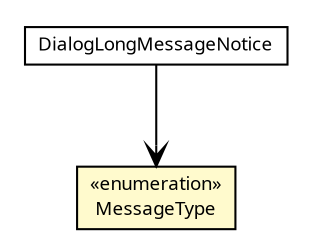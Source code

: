 #!/usr/local/bin/dot
#
# Class diagram 
# Generated by UMLGraph version R5_6 (http://www.umlgraph.org/)
#

digraph G {
	edge [fontname="Trebuchet MS",fontsize=10,labelfontname="Trebuchet MS",labelfontsize=10];
	node [fontname="Trebuchet MS",fontsize=10,shape=plaintext];
	nodesep=0.25;
	ranksep=0.5;
	// se.cambio.cds.openehr.view.dialogs.DialogLongMessageNotice
	c154468 [label=<<table title="se.cambio.cds.openehr.view.dialogs.DialogLongMessageNotice" border="0" cellborder="1" cellspacing="0" cellpadding="2" port="p" href="./DialogLongMessageNotice.html">
		<tr><td><table border="0" cellspacing="0" cellpadding="1">
<tr><td align="center" balign="center"><font face="Trebuchet MS"> DialogLongMessageNotice </font></td></tr>
		</table></td></tr>
		</table>>, URL="./DialogLongMessageNotice.html", fontname="Trebuchet MS", fontcolor="black", fontsize=9.0];
	// se.cambio.cds.openehr.view.dialogs.DialogLongMessageNotice.MessageType
	c154469 [label=<<table title="se.cambio.cds.openehr.view.dialogs.DialogLongMessageNotice.MessageType" border="0" cellborder="1" cellspacing="0" cellpadding="2" port="p" bgcolor="lemonChiffon" href="./DialogLongMessageNotice.MessageType.html">
		<tr><td><table border="0" cellspacing="0" cellpadding="1">
<tr><td align="center" balign="center"> &#171;enumeration&#187; </td></tr>
<tr><td align="center" balign="center"><font face="Trebuchet MS"> MessageType </font></td></tr>
		</table></td></tr>
		</table>>, URL="./DialogLongMessageNotice.MessageType.html", fontname="Trebuchet MS", fontcolor="black", fontsize=9.0];
	// se.cambio.cds.openehr.view.dialogs.DialogLongMessageNotice NAVASSOC se.cambio.cds.openehr.view.dialogs.DialogLongMessageNotice.MessageType
	c154468:p -> c154469:p [taillabel="", label="", headlabel="", fontname="Trebuchet MS", fontcolor="black", fontsize=10.0, color="black", arrowhead=open];
}

